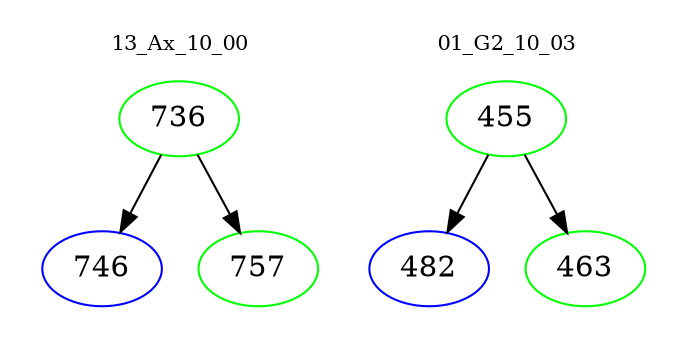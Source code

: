 digraph{
subgraph cluster_0 {
color = white
label = "13_Ax_10_00";
fontsize=10;
T0_736 [label="736", color="green"]
T0_736 -> T0_746 [color="black"]
T0_746 [label="746", color="blue"]
T0_736 -> T0_757 [color="black"]
T0_757 [label="757", color="green"]
}
subgraph cluster_1 {
color = white
label = "01_G2_10_03";
fontsize=10;
T1_455 [label="455", color="green"]
T1_455 -> T1_482 [color="black"]
T1_482 [label="482", color="blue"]
T1_455 -> T1_463 [color="black"]
T1_463 [label="463", color="green"]
}
}

